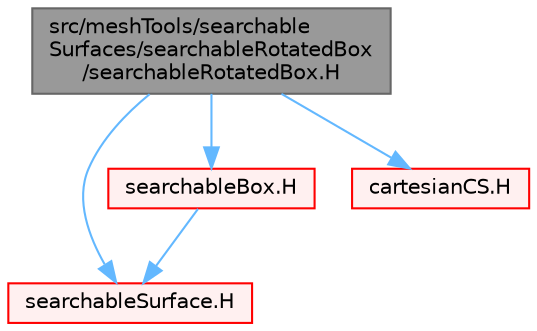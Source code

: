 digraph "src/meshTools/searchableSurfaces/searchableRotatedBox/searchableRotatedBox.H"
{
 // LATEX_PDF_SIZE
  bgcolor="transparent";
  edge [fontname=Helvetica,fontsize=10,labelfontname=Helvetica,labelfontsize=10];
  node [fontname=Helvetica,fontsize=10,shape=box,height=0.2,width=0.4];
  Node1 [id="Node000001",label="src/meshTools/searchable\lSurfaces/searchableRotatedBox\l/searchableRotatedBox.H",height=0.2,width=0.4,color="gray40", fillcolor="grey60", style="filled", fontcolor="black",tooltip=" "];
  Node1 -> Node2 [id="edge1_Node000001_Node000002",color="steelblue1",style="solid",tooltip=" "];
  Node2 [id="Node000002",label="searchableSurface.H",height=0.2,width=0.4,color="red", fillcolor="#FFF0F0", style="filled",URL="$searchableSurface_8H.html",tooltip=" "];
  Node1 -> Node237 [id="edge2_Node000001_Node000237",color="steelblue1",style="solid",tooltip=" "];
  Node237 [id="Node000237",label="searchableBox.H",height=0.2,width=0.4,color="red", fillcolor="#FFF0F0", style="filled",URL="$searchableBox_8H.html",tooltip=" "];
  Node237 -> Node2 [id="edge3_Node000237_Node000002",color="steelblue1",style="solid",tooltip=" "];
  Node1 -> Node244 [id="edge4_Node000001_Node000244",color="steelblue1",style="solid",tooltip=" "];
  Node244 [id="Node000244",label="cartesianCS.H",height=0.2,width=0.4,color="red", fillcolor="#FFF0F0", style="filled",URL="$cartesianCS_8H.html",tooltip=" "];
}
